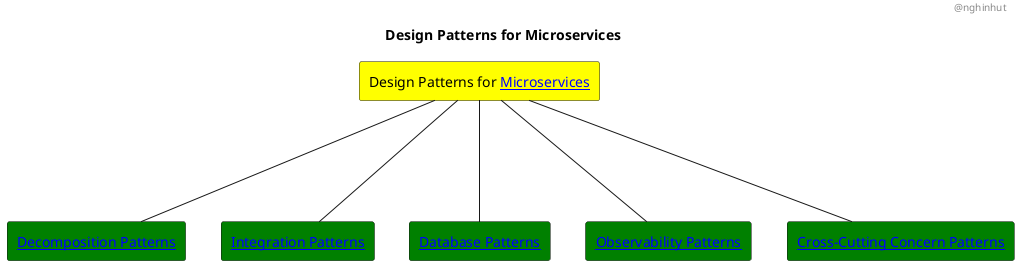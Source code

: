@startuml
header @nghinhut
title Design Patterns for Microservices

!$REPO_URL = "https://gitlab.com/nghinhut/docs/raw/master/MSA"
!$PLANTUML_PROXY_URL = "http://www.plantuml.com/plantuml/proxy"
!$BASE_URL = $PLANTUML_PROXY_URL + "?fmt=svg&src=" + $REPO_URL

rectangle "Design Patterns for [[$BASE_URL/msa.puml Microservices]]" as DpfMSA #yellow

rectangle "[[$BASE_URL/decomposition-patterns.puml Decomposition Patterns]]" as Decomposition #green
rectangle "[[$BASE_URL/integration-patterns.puml Integration Patterns]]" as Integration #green
rectangle "[[$BASE_URL/database-patterns.puml Database Patterns]]" as Database #green
rectangle "[[$BASE_URL/observability-patterns.puml Observability Patterns]]" as Observability #green
rectangle "[[$BASE_URL/cross-cutting-concern-patterns.puml Cross-Cutting Concern Patterns]]" as CrossCuttingConcern #green
DpfMSA --- Decomposition
DpfMSA --- Integration
DpfMSA --- Database
DpfMSA --- Observability
DpfMSA --- CrossCuttingConcern
@enduml
